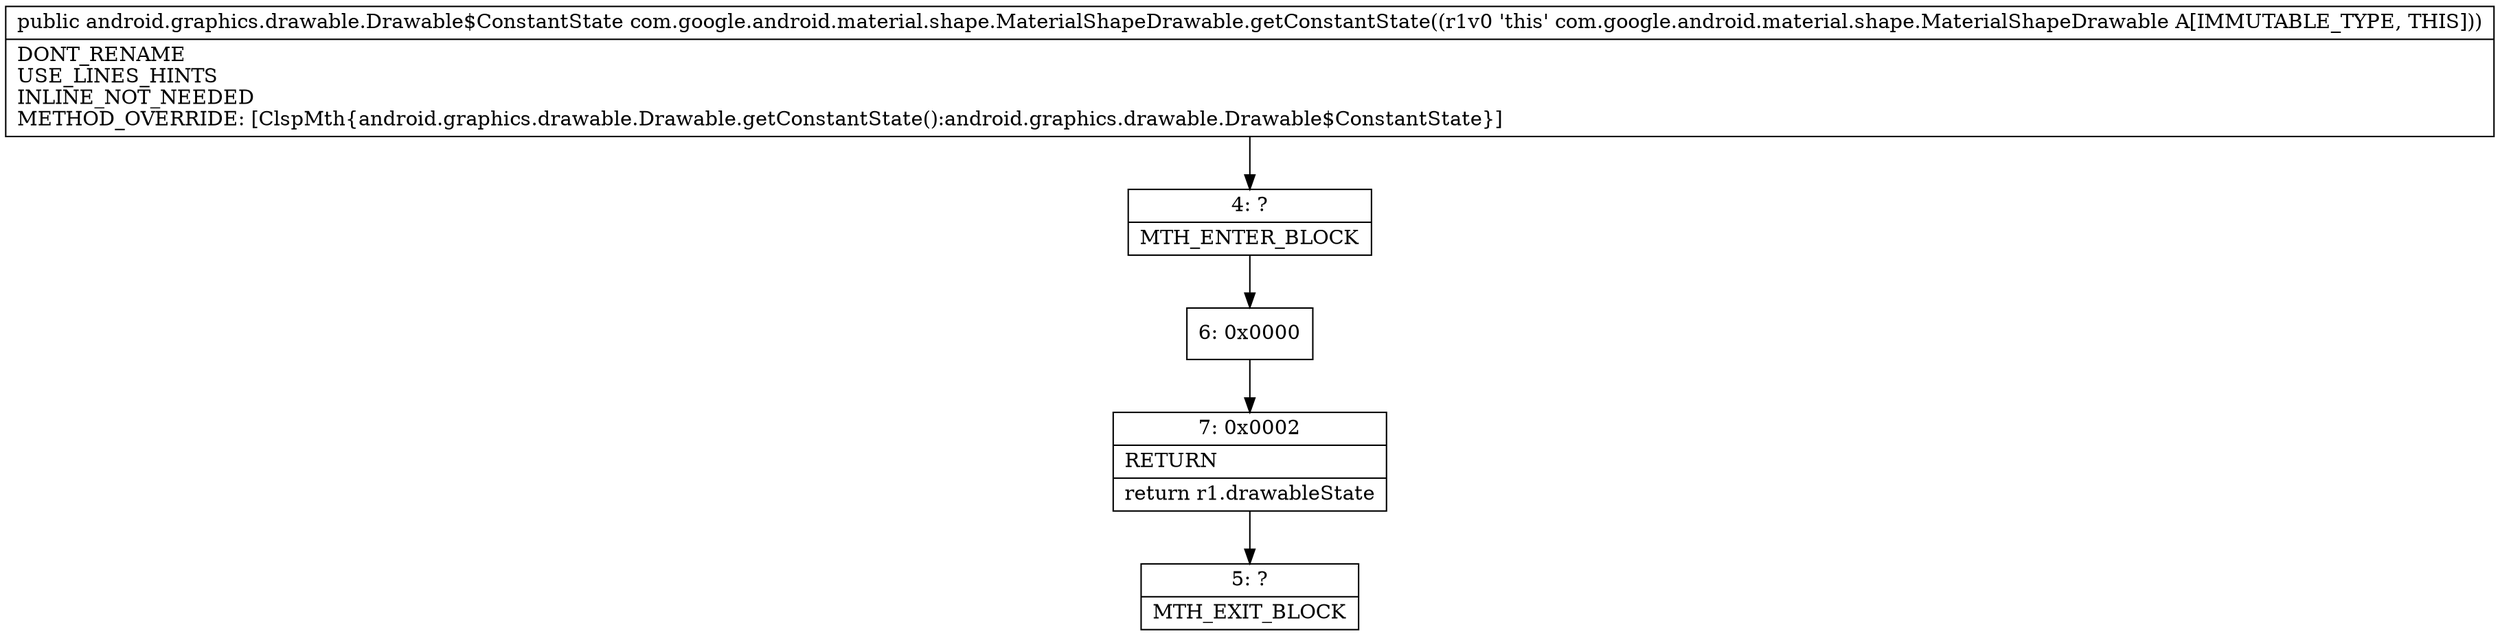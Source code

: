 digraph "CFG forcom.google.android.material.shape.MaterialShapeDrawable.getConstantState()Landroid\/graphics\/drawable\/Drawable$ConstantState;" {
Node_4 [shape=record,label="{4\:\ ?|MTH_ENTER_BLOCK\l}"];
Node_6 [shape=record,label="{6\:\ 0x0000}"];
Node_7 [shape=record,label="{7\:\ 0x0002|RETURN\l|return r1.drawableState\l}"];
Node_5 [shape=record,label="{5\:\ ?|MTH_EXIT_BLOCK\l}"];
MethodNode[shape=record,label="{public android.graphics.drawable.Drawable$ConstantState com.google.android.material.shape.MaterialShapeDrawable.getConstantState((r1v0 'this' com.google.android.material.shape.MaterialShapeDrawable A[IMMUTABLE_TYPE, THIS]))  | DONT_RENAME\lUSE_LINES_HINTS\lINLINE_NOT_NEEDED\lMETHOD_OVERRIDE: [ClspMth\{android.graphics.drawable.Drawable.getConstantState():android.graphics.drawable.Drawable$ConstantState\}]\l}"];
MethodNode -> Node_4;Node_4 -> Node_6;
Node_6 -> Node_7;
Node_7 -> Node_5;
}

